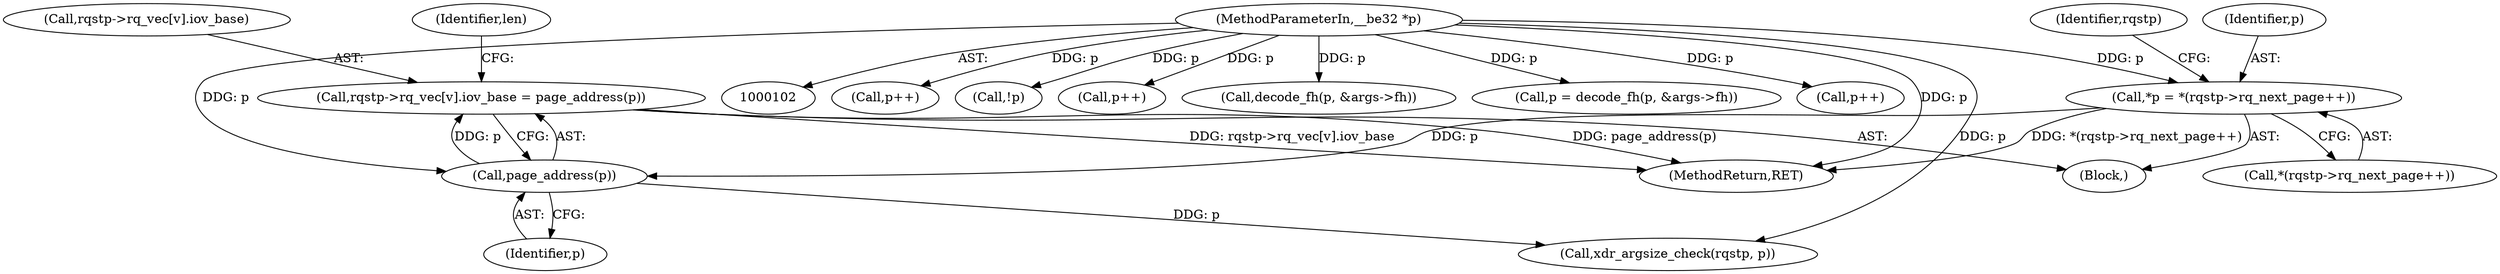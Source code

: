 digraph "0_linux_c70422f760c120480fee4de6c38804c72aa26bc1_15@array" {
"1000158" [label="(Call,rqstp->rq_vec[v].iov_base = page_address(p))"];
"1000166" [label="(Call,page_address(p))"];
"1000151" [label="(Call,*p = *(rqstp->rq_next_page++))"];
"1000104" [label="(MethodParameterIn,__be32 *p)"];
"1000104" [label="(MethodParameterIn,__be32 *p)"];
"1000140" [label="(Call,p++)"];
"1000118" [label="(Call,!p)"];
"1000138" [label="(Call,p++)"];
"1000149" [label="(Block,)"];
"1000152" [label="(Identifier,p)"];
"1000111" [label="(Call,decode_fh(p, &args->fh))"];
"1000169" [label="(Identifier,len)"];
"1000109" [label="(Call,p = decode_fh(p, &args->fh))"];
"1000159" [label="(Call,rqstp->rq_vec[v].iov_base)"];
"1000167" [label="(Identifier,p)"];
"1000188" [label="(MethodReturn,RET)"];
"1000151" [label="(Call,*p = *(rqstp->rq_next_page++))"];
"1000185" [label="(Call,xdr_argsize_check(rqstp, p))"];
"1000128" [label="(Call,p++)"];
"1000158" [label="(Call,rqstp->rq_vec[v].iov_base = page_address(p))"];
"1000166" [label="(Call,page_address(p))"];
"1000162" [label="(Identifier,rqstp)"];
"1000153" [label="(Call,*(rqstp->rq_next_page++))"];
"1000158" -> "1000149"  [label="AST: "];
"1000158" -> "1000166"  [label="CFG: "];
"1000159" -> "1000158"  [label="AST: "];
"1000166" -> "1000158"  [label="AST: "];
"1000169" -> "1000158"  [label="CFG: "];
"1000158" -> "1000188"  [label="DDG: rqstp->rq_vec[v].iov_base"];
"1000158" -> "1000188"  [label="DDG: page_address(p)"];
"1000166" -> "1000158"  [label="DDG: p"];
"1000166" -> "1000167"  [label="CFG: "];
"1000167" -> "1000166"  [label="AST: "];
"1000151" -> "1000166"  [label="DDG: p"];
"1000104" -> "1000166"  [label="DDG: p"];
"1000166" -> "1000185"  [label="DDG: p"];
"1000151" -> "1000149"  [label="AST: "];
"1000151" -> "1000153"  [label="CFG: "];
"1000152" -> "1000151"  [label="AST: "];
"1000153" -> "1000151"  [label="AST: "];
"1000162" -> "1000151"  [label="CFG: "];
"1000151" -> "1000188"  [label="DDG: *(rqstp->rq_next_page++)"];
"1000104" -> "1000151"  [label="DDG: p"];
"1000104" -> "1000102"  [label="AST: "];
"1000104" -> "1000188"  [label="DDG: p"];
"1000104" -> "1000109"  [label="DDG: p"];
"1000104" -> "1000111"  [label="DDG: p"];
"1000104" -> "1000118"  [label="DDG: p"];
"1000104" -> "1000128"  [label="DDG: p"];
"1000104" -> "1000138"  [label="DDG: p"];
"1000104" -> "1000140"  [label="DDG: p"];
"1000104" -> "1000185"  [label="DDG: p"];
}
